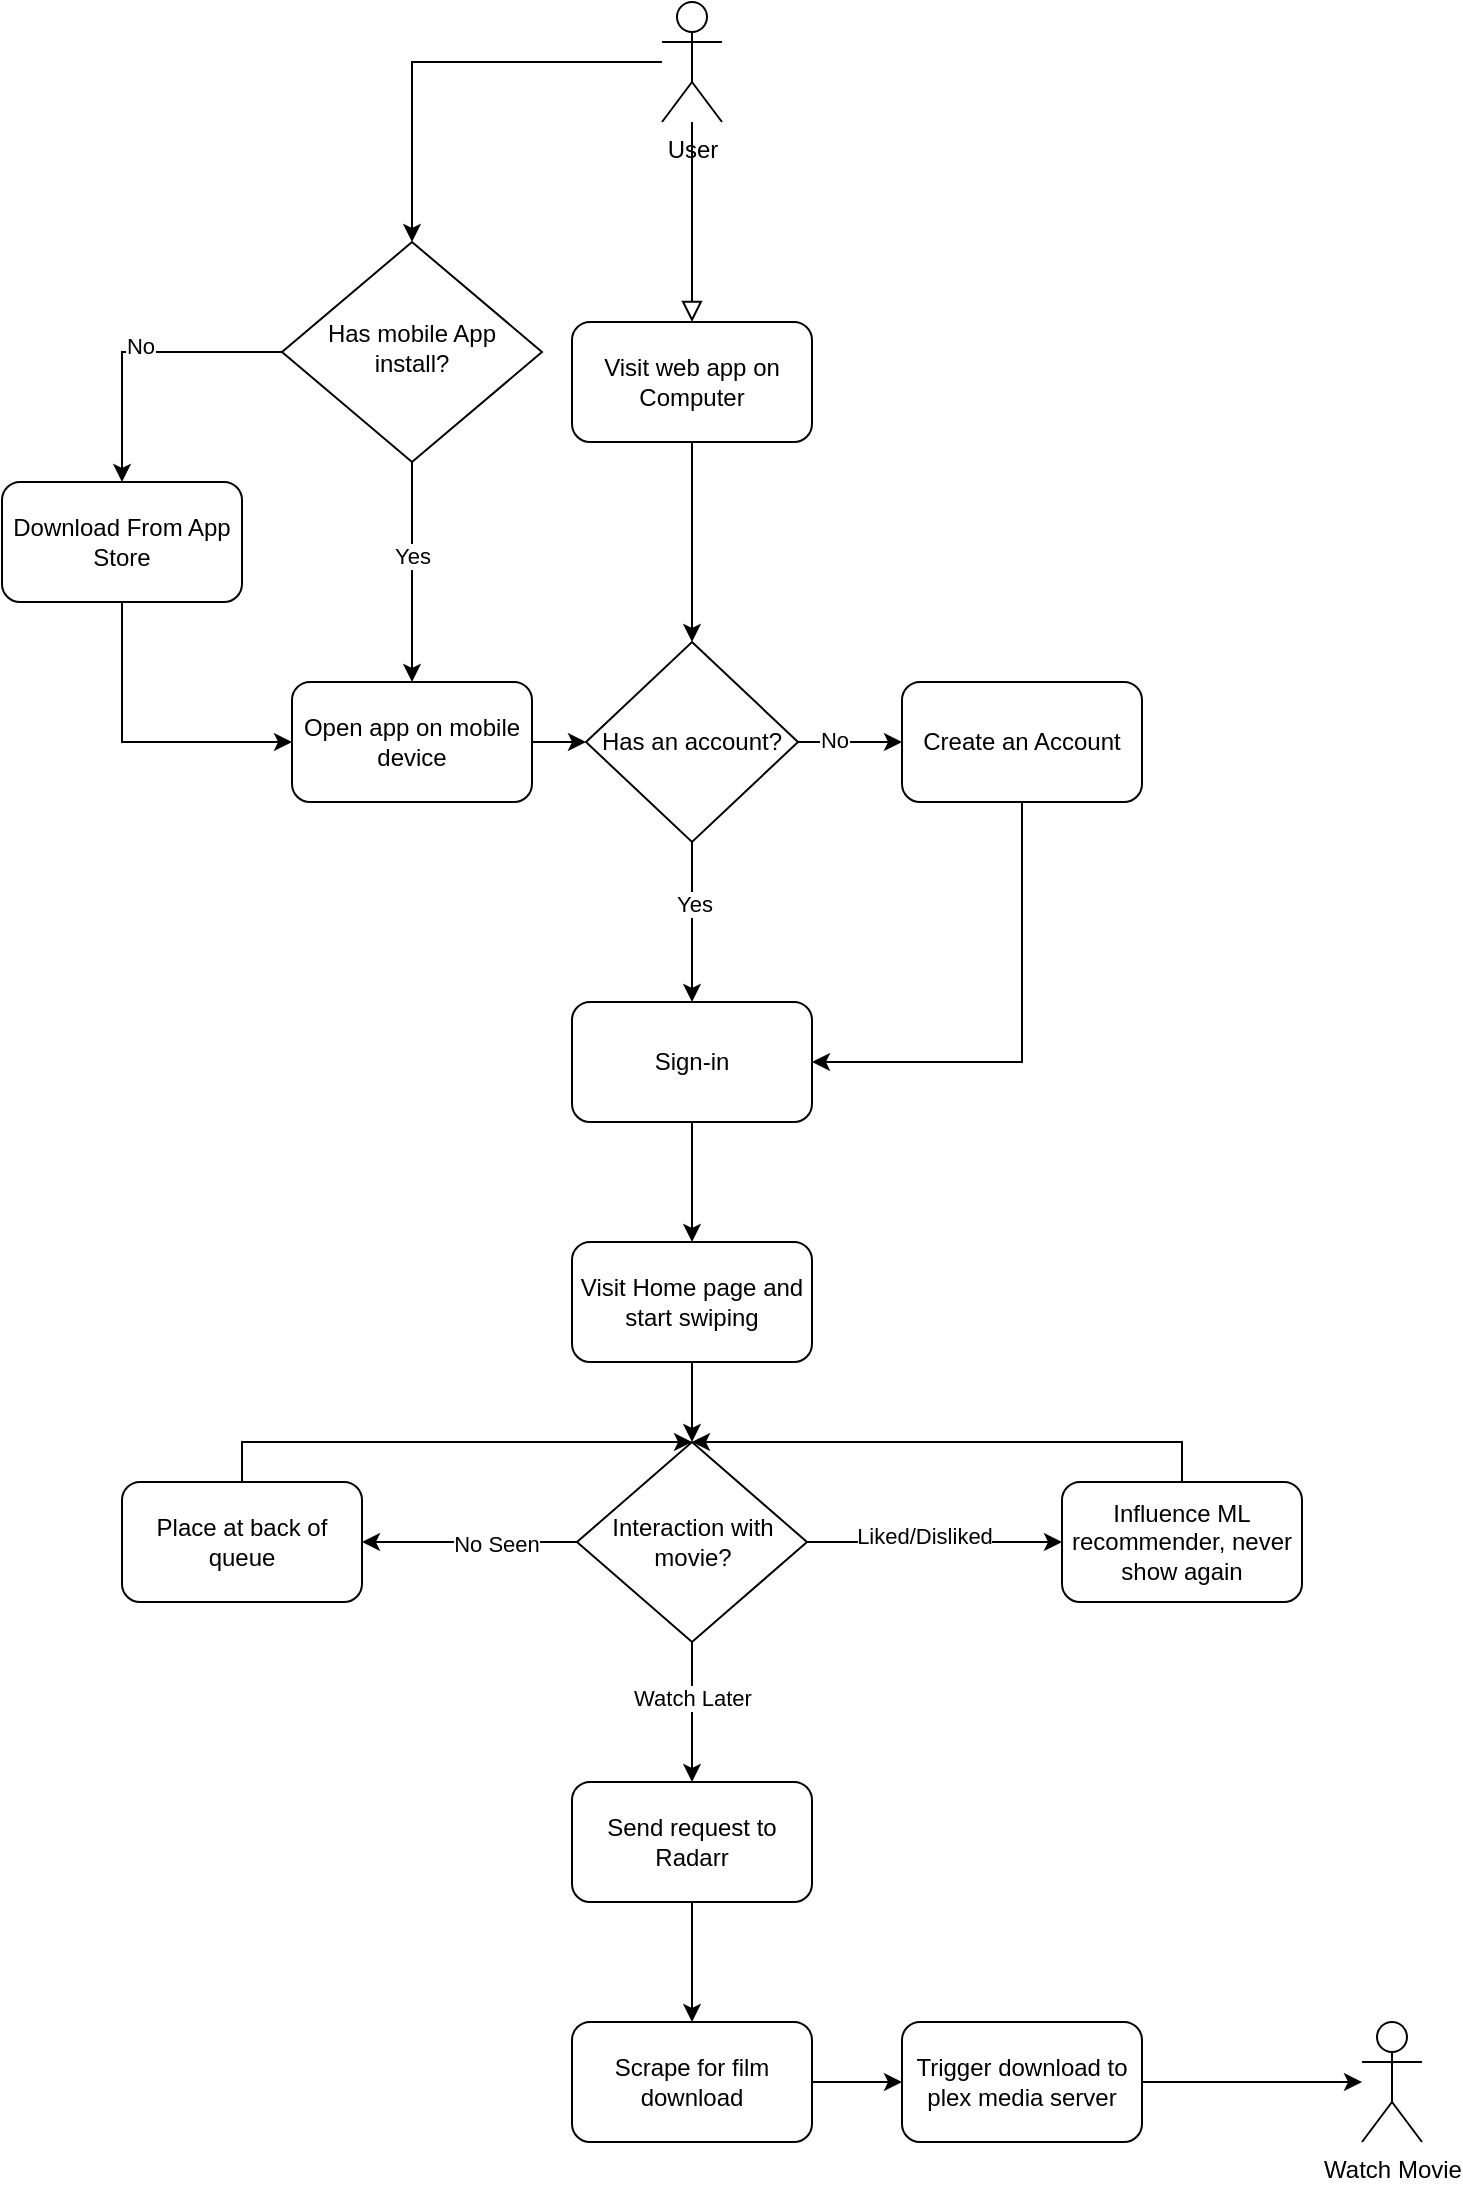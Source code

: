 <mxfile version="25.0.3">
  <diagram id="C5RBs43oDa-KdzZeNtuy" name="Page-1">
    <mxGraphModel dx="1434" dy="746" grid="1" gridSize="10" guides="1" tooltips="1" connect="1" arrows="1" fold="1" page="1" pageScale="1" pageWidth="827" pageHeight="1169" math="0" shadow="0">
      <root>
        <mxCell id="WIyWlLk6GJQsqaUBKTNV-0" />
        <mxCell id="WIyWlLk6GJQsqaUBKTNV-1" parent="WIyWlLk6GJQsqaUBKTNV-0" />
        <mxCell id="WIyWlLk6GJQsqaUBKTNV-2" value="" style="rounded=0;html=1;jettySize=auto;orthogonalLoop=1;fontSize=11;endArrow=block;endFill=0;endSize=8;strokeWidth=1;shadow=0;labelBackgroundColor=none;edgeStyle=orthogonalEdgeStyle;entryX=0.5;entryY=0;entryDx=0;entryDy=0;" parent="WIyWlLk6GJQsqaUBKTNV-1" source="8BrP3oqFFd7gMSfniL3S-0" target="8BrP3oqFFd7gMSfniL3S-1" edge="1">
          <mxGeometry relative="1" as="geometry">
            <mxPoint x="220" y="120" as="sourcePoint" />
            <mxPoint x="400" y="180" as="targetPoint" />
          </mxGeometry>
        </mxCell>
        <mxCell id="8BrP3oqFFd7gMSfniL3S-5" style="edgeStyle=orthogonalEdgeStyle;rounded=0;orthogonalLoop=1;jettySize=auto;html=1;entryX=0.5;entryY=0;entryDx=0;entryDy=0;" edge="1" parent="WIyWlLk6GJQsqaUBKTNV-1" source="WIyWlLk6GJQsqaUBKTNV-6" target="8BrP3oqFFd7gMSfniL3S-3">
          <mxGeometry relative="1" as="geometry" />
        </mxCell>
        <mxCell id="8BrP3oqFFd7gMSfniL3S-6" value="Yes" style="edgeLabel;html=1;align=center;verticalAlign=middle;resizable=0;points=[];" vertex="1" connectable="0" parent="8BrP3oqFFd7gMSfniL3S-5">
          <mxGeometry x="-0.145" relative="1" as="geometry">
            <mxPoint as="offset" />
          </mxGeometry>
        </mxCell>
        <mxCell id="8BrP3oqFFd7gMSfniL3S-8" style="edgeStyle=orthogonalEdgeStyle;rounded=0;orthogonalLoop=1;jettySize=auto;html=1;entryX=0.5;entryY=0;entryDx=0;entryDy=0;" edge="1" parent="WIyWlLk6GJQsqaUBKTNV-1" source="WIyWlLk6GJQsqaUBKTNV-6" target="8BrP3oqFFd7gMSfniL3S-7">
          <mxGeometry relative="1" as="geometry" />
        </mxCell>
        <mxCell id="8BrP3oqFFd7gMSfniL3S-9" value="No" style="edgeLabel;html=1;align=center;verticalAlign=middle;resizable=0;points=[];" vertex="1" connectable="0" parent="8BrP3oqFFd7gMSfniL3S-8">
          <mxGeometry x="-0.021" y="-3" relative="1" as="geometry">
            <mxPoint as="offset" />
          </mxGeometry>
        </mxCell>
        <mxCell id="WIyWlLk6GJQsqaUBKTNV-6" value="Has mobile App install?" style="rhombus;whiteSpace=wrap;html=1;shadow=0;fontFamily=Helvetica;fontSize=12;align=center;strokeWidth=1;spacing=6;spacingTop=-4;" parent="WIyWlLk6GJQsqaUBKTNV-1" vertex="1">
          <mxGeometry x="190" y="160" width="130" height="110" as="geometry" />
        </mxCell>
        <mxCell id="8BrP3oqFFd7gMSfniL3S-4" style="edgeStyle=orthogonalEdgeStyle;rounded=0;orthogonalLoop=1;jettySize=auto;html=1;" edge="1" parent="WIyWlLk6GJQsqaUBKTNV-1" source="8BrP3oqFFd7gMSfniL3S-0" target="WIyWlLk6GJQsqaUBKTNV-6">
          <mxGeometry relative="1" as="geometry" />
        </mxCell>
        <mxCell id="8BrP3oqFFd7gMSfniL3S-0" value="User" style="shape=umlActor;verticalLabelPosition=bottom;verticalAlign=top;html=1;outlineConnect=0;" vertex="1" parent="WIyWlLk6GJQsqaUBKTNV-1">
          <mxGeometry x="380" y="40" width="30" height="60" as="geometry" />
        </mxCell>
        <mxCell id="8BrP3oqFFd7gMSfniL3S-13" style="edgeStyle=orthogonalEdgeStyle;rounded=0;orthogonalLoop=1;jettySize=auto;html=1;entryX=0.5;entryY=0;entryDx=0;entryDy=0;" edge="1" parent="WIyWlLk6GJQsqaUBKTNV-1" source="8BrP3oqFFd7gMSfniL3S-1" target="8BrP3oqFFd7gMSfniL3S-11">
          <mxGeometry relative="1" as="geometry" />
        </mxCell>
        <mxCell id="8BrP3oqFFd7gMSfniL3S-1" value="Visit web app on Computer" style="rounded=1;whiteSpace=wrap;html=1;" vertex="1" parent="WIyWlLk6GJQsqaUBKTNV-1">
          <mxGeometry x="335" y="200" width="120" height="60" as="geometry" />
        </mxCell>
        <mxCell id="8BrP3oqFFd7gMSfniL3S-12" style="edgeStyle=orthogonalEdgeStyle;rounded=0;orthogonalLoop=1;jettySize=auto;html=1;entryX=0;entryY=0.5;entryDx=0;entryDy=0;" edge="1" parent="WIyWlLk6GJQsqaUBKTNV-1" source="8BrP3oqFFd7gMSfniL3S-3" target="8BrP3oqFFd7gMSfniL3S-11">
          <mxGeometry relative="1" as="geometry" />
        </mxCell>
        <mxCell id="8BrP3oqFFd7gMSfniL3S-3" value="Open app on mobile device" style="rounded=1;whiteSpace=wrap;html=1;" vertex="1" parent="WIyWlLk6GJQsqaUBKTNV-1">
          <mxGeometry x="195" y="380" width="120" height="60" as="geometry" />
        </mxCell>
        <mxCell id="8BrP3oqFFd7gMSfniL3S-10" style="edgeStyle=orthogonalEdgeStyle;rounded=0;orthogonalLoop=1;jettySize=auto;html=1;entryX=0;entryY=0.5;entryDx=0;entryDy=0;exitX=0.5;exitY=1;exitDx=0;exitDy=0;" edge="1" parent="WIyWlLk6GJQsqaUBKTNV-1" source="8BrP3oqFFd7gMSfniL3S-7" target="8BrP3oqFFd7gMSfniL3S-3">
          <mxGeometry relative="1" as="geometry" />
        </mxCell>
        <mxCell id="8BrP3oqFFd7gMSfniL3S-7" value="Download From App Store" style="rounded=1;whiteSpace=wrap;html=1;" vertex="1" parent="WIyWlLk6GJQsqaUBKTNV-1">
          <mxGeometry x="50" y="280" width="120" height="60" as="geometry" />
        </mxCell>
        <mxCell id="8BrP3oqFFd7gMSfniL3S-15" style="edgeStyle=orthogonalEdgeStyle;rounded=0;orthogonalLoop=1;jettySize=auto;html=1;entryX=0.5;entryY=0;entryDx=0;entryDy=0;" edge="1" parent="WIyWlLk6GJQsqaUBKTNV-1" source="8BrP3oqFFd7gMSfniL3S-11" target="8BrP3oqFFd7gMSfniL3S-14">
          <mxGeometry relative="1" as="geometry" />
        </mxCell>
        <mxCell id="8BrP3oqFFd7gMSfniL3S-16" value="Yes" style="edgeLabel;html=1;align=center;verticalAlign=middle;resizable=0;points=[];" vertex="1" connectable="0" parent="8BrP3oqFFd7gMSfniL3S-15">
          <mxGeometry x="-0.225" y="1" relative="1" as="geometry">
            <mxPoint as="offset" />
          </mxGeometry>
        </mxCell>
        <mxCell id="8BrP3oqFFd7gMSfniL3S-18" style="edgeStyle=orthogonalEdgeStyle;rounded=0;orthogonalLoop=1;jettySize=auto;html=1;entryX=0;entryY=0.5;entryDx=0;entryDy=0;" edge="1" parent="WIyWlLk6GJQsqaUBKTNV-1" source="8BrP3oqFFd7gMSfniL3S-11" target="8BrP3oqFFd7gMSfniL3S-17">
          <mxGeometry relative="1" as="geometry" />
        </mxCell>
        <mxCell id="8BrP3oqFFd7gMSfniL3S-19" value="No" style="edgeLabel;html=1;align=center;verticalAlign=middle;resizable=0;points=[];" vertex="1" connectable="0" parent="8BrP3oqFFd7gMSfniL3S-18">
          <mxGeometry x="-0.308" y="1" relative="1" as="geometry">
            <mxPoint as="offset" />
          </mxGeometry>
        </mxCell>
        <mxCell id="8BrP3oqFFd7gMSfniL3S-11" value="Has an account?" style="rhombus;whiteSpace=wrap;html=1;" vertex="1" parent="WIyWlLk6GJQsqaUBKTNV-1">
          <mxGeometry x="342" y="360" width="106" height="100" as="geometry" />
        </mxCell>
        <mxCell id="8BrP3oqFFd7gMSfniL3S-22" style="edgeStyle=orthogonalEdgeStyle;rounded=0;orthogonalLoop=1;jettySize=auto;html=1;" edge="1" parent="WIyWlLk6GJQsqaUBKTNV-1" source="8BrP3oqFFd7gMSfniL3S-14" target="8BrP3oqFFd7gMSfniL3S-21">
          <mxGeometry relative="1" as="geometry" />
        </mxCell>
        <mxCell id="8BrP3oqFFd7gMSfniL3S-14" value="Sign-in" style="rounded=1;whiteSpace=wrap;html=1;" vertex="1" parent="WIyWlLk6GJQsqaUBKTNV-1">
          <mxGeometry x="335" y="540" width="120" height="60" as="geometry" />
        </mxCell>
        <mxCell id="8BrP3oqFFd7gMSfniL3S-20" style="edgeStyle=orthogonalEdgeStyle;rounded=0;orthogonalLoop=1;jettySize=auto;html=1;entryX=1;entryY=0.5;entryDx=0;entryDy=0;exitX=0.5;exitY=1;exitDx=0;exitDy=0;" edge="1" parent="WIyWlLk6GJQsqaUBKTNV-1" source="8BrP3oqFFd7gMSfniL3S-17" target="8BrP3oqFFd7gMSfniL3S-14">
          <mxGeometry relative="1" as="geometry" />
        </mxCell>
        <mxCell id="8BrP3oqFFd7gMSfniL3S-17" value="Create an Account" style="rounded=1;whiteSpace=wrap;html=1;" vertex="1" parent="WIyWlLk6GJQsqaUBKTNV-1">
          <mxGeometry x="500" y="380" width="120" height="60" as="geometry" />
        </mxCell>
        <mxCell id="8BrP3oqFFd7gMSfniL3S-24" style="edgeStyle=orthogonalEdgeStyle;rounded=0;orthogonalLoop=1;jettySize=auto;html=1;" edge="1" parent="WIyWlLk6GJQsqaUBKTNV-1" source="8BrP3oqFFd7gMSfniL3S-21" target="8BrP3oqFFd7gMSfniL3S-23">
          <mxGeometry relative="1" as="geometry" />
        </mxCell>
        <mxCell id="8BrP3oqFFd7gMSfniL3S-21" value="Visit Home page and start swiping" style="rounded=1;whiteSpace=wrap;html=1;" vertex="1" parent="WIyWlLk6GJQsqaUBKTNV-1">
          <mxGeometry x="335" y="660" width="120" height="60" as="geometry" />
        </mxCell>
        <mxCell id="8BrP3oqFFd7gMSfniL3S-26" style="edgeStyle=orthogonalEdgeStyle;rounded=0;orthogonalLoop=1;jettySize=auto;html=1;" edge="1" parent="WIyWlLk6GJQsqaUBKTNV-1" source="8BrP3oqFFd7gMSfniL3S-23" target="8BrP3oqFFd7gMSfniL3S-25">
          <mxGeometry relative="1" as="geometry" />
        </mxCell>
        <mxCell id="8BrP3oqFFd7gMSfniL3S-27" value="Liked/Disliked" style="edgeLabel;html=1;align=center;verticalAlign=middle;resizable=0;points=[];" vertex="1" connectable="0" parent="8BrP3oqFFd7gMSfniL3S-26">
          <mxGeometry x="-0.108" y="3" relative="1" as="geometry">
            <mxPoint x="1" as="offset" />
          </mxGeometry>
        </mxCell>
        <mxCell id="8BrP3oqFFd7gMSfniL3S-28" style="edgeStyle=orthogonalEdgeStyle;rounded=0;orthogonalLoop=1;jettySize=auto;html=1;entryX=1;entryY=0.5;entryDx=0;entryDy=0;" edge="1" parent="WIyWlLk6GJQsqaUBKTNV-1" source="8BrP3oqFFd7gMSfniL3S-23" target="8BrP3oqFFd7gMSfniL3S-29">
          <mxGeometry relative="1" as="geometry">
            <mxPoint x="230" y="810" as="targetPoint" />
          </mxGeometry>
        </mxCell>
        <mxCell id="8BrP3oqFFd7gMSfniL3S-30" value="No Seen" style="edgeLabel;html=1;align=center;verticalAlign=middle;resizable=0;points=[];" vertex="1" connectable="0" parent="8BrP3oqFFd7gMSfniL3S-28">
          <mxGeometry x="-0.228" y="1" relative="1" as="geometry">
            <mxPoint x="1" as="offset" />
          </mxGeometry>
        </mxCell>
        <mxCell id="8BrP3oqFFd7gMSfniL3S-33" style="edgeStyle=orthogonalEdgeStyle;rounded=0;orthogonalLoop=1;jettySize=auto;html=1;entryX=0.5;entryY=0;entryDx=0;entryDy=0;" edge="1" parent="WIyWlLk6GJQsqaUBKTNV-1" source="8BrP3oqFFd7gMSfniL3S-23" target="8BrP3oqFFd7gMSfniL3S-34">
          <mxGeometry relative="1" as="geometry">
            <mxPoint x="395" y="920" as="targetPoint" />
          </mxGeometry>
        </mxCell>
        <mxCell id="8BrP3oqFFd7gMSfniL3S-35" value="Watch Later" style="edgeLabel;html=1;align=center;verticalAlign=middle;resizable=0;points=[];" vertex="1" connectable="0" parent="8BrP3oqFFd7gMSfniL3S-33">
          <mxGeometry x="-0.2" relative="1" as="geometry">
            <mxPoint as="offset" />
          </mxGeometry>
        </mxCell>
        <mxCell id="8BrP3oqFFd7gMSfniL3S-23" value="Interaction with movie?" style="rhombus;whiteSpace=wrap;html=1;" vertex="1" parent="WIyWlLk6GJQsqaUBKTNV-1">
          <mxGeometry x="337.5" y="760" width="115" height="100" as="geometry" />
        </mxCell>
        <mxCell id="8BrP3oqFFd7gMSfniL3S-25" value="Influence ML recommender, never show again" style="rounded=1;whiteSpace=wrap;html=1;" vertex="1" parent="WIyWlLk6GJQsqaUBKTNV-1">
          <mxGeometry x="580" y="780" width="120" height="60" as="geometry" />
        </mxCell>
        <mxCell id="8BrP3oqFFd7gMSfniL3S-31" style="edgeStyle=orthogonalEdgeStyle;rounded=0;orthogonalLoop=1;jettySize=auto;html=1;entryX=0.5;entryY=0;entryDx=0;entryDy=0;exitX=0.5;exitY=0;exitDx=0;exitDy=0;" edge="1" parent="WIyWlLk6GJQsqaUBKTNV-1" source="8BrP3oqFFd7gMSfniL3S-29" target="8BrP3oqFFd7gMSfniL3S-23">
          <mxGeometry relative="1" as="geometry">
            <Array as="points">
              <mxPoint x="170" y="760" />
            </Array>
          </mxGeometry>
        </mxCell>
        <mxCell id="8BrP3oqFFd7gMSfniL3S-29" value="Place at back of queue" style="rounded=1;whiteSpace=wrap;html=1;" vertex="1" parent="WIyWlLk6GJQsqaUBKTNV-1">
          <mxGeometry x="110" y="780" width="120" height="60" as="geometry" />
        </mxCell>
        <mxCell id="8BrP3oqFFd7gMSfniL3S-32" style="edgeStyle=orthogonalEdgeStyle;rounded=0;orthogonalLoop=1;jettySize=auto;html=1;exitX=0.5;exitY=0;exitDx=0;exitDy=0;entryX=0.5;entryY=0;entryDx=0;entryDy=0;" edge="1" parent="WIyWlLk6GJQsqaUBKTNV-1" source="8BrP3oqFFd7gMSfniL3S-25" target="8BrP3oqFFd7gMSfniL3S-23">
          <mxGeometry relative="1" as="geometry">
            <mxPoint x="395" y="740" as="targetPoint" />
          </mxGeometry>
        </mxCell>
        <mxCell id="8BrP3oqFFd7gMSfniL3S-36" style="edgeStyle=orthogonalEdgeStyle;rounded=0;orthogonalLoop=1;jettySize=auto;html=1;" edge="1" parent="WIyWlLk6GJQsqaUBKTNV-1" source="8BrP3oqFFd7gMSfniL3S-34">
          <mxGeometry relative="1" as="geometry">
            <mxPoint x="395" y="1050" as="targetPoint" />
          </mxGeometry>
        </mxCell>
        <mxCell id="8BrP3oqFFd7gMSfniL3S-34" value="Send request to Radarr" style="rounded=1;whiteSpace=wrap;html=1;" vertex="1" parent="WIyWlLk6GJQsqaUBKTNV-1">
          <mxGeometry x="335" y="930" width="120" height="60" as="geometry" />
        </mxCell>
        <mxCell id="8BrP3oqFFd7gMSfniL3S-39" style="edgeStyle=orthogonalEdgeStyle;rounded=0;orthogonalLoop=1;jettySize=auto;html=1;" edge="1" parent="WIyWlLk6GJQsqaUBKTNV-1" source="8BrP3oqFFd7gMSfniL3S-37" target="8BrP3oqFFd7gMSfniL3S-38">
          <mxGeometry relative="1" as="geometry" />
        </mxCell>
        <mxCell id="8BrP3oqFFd7gMSfniL3S-37" value="Scrape for film download" style="rounded=1;whiteSpace=wrap;html=1;" vertex="1" parent="WIyWlLk6GJQsqaUBKTNV-1">
          <mxGeometry x="335" y="1050" width="120" height="60" as="geometry" />
        </mxCell>
        <mxCell id="8BrP3oqFFd7gMSfniL3S-41" style="edgeStyle=orthogonalEdgeStyle;rounded=0;orthogonalLoop=1;jettySize=auto;html=1;" edge="1" parent="WIyWlLk6GJQsqaUBKTNV-1" source="8BrP3oqFFd7gMSfniL3S-38" target="8BrP3oqFFd7gMSfniL3S-40">
          <mxGeometry relative="1" as="geometry" />
        </mxCell>
        <mxCell id="8BrP3oqFFd7gMSfniL3S-38" value="Trigger download to plex media server" style="rounded=1;whiteSpace=wrap;html=1;" vertex="1" parent="WIyWlLk6GJQsqaUBKTNV-1">
          <mxGeometry x="500" y="1050" width="120" height="60" as="geometry" />
        </mxCell>
        <mxCell id="8BrP3oqFFd7gMSfniL3S-40" value="Watch Movie" style="shape=umlActor;verticalLabelPosition=bottom;verticalAlign=top;html=1;outlineConnect=0;" vertex="1" parent="WIyWlLk6GJQsqaUBKTNV-1">
          <mxGeometry x="730" y="1050" width="30" height="60" as="geometry" />
        </mxCell>
      </root>
    </mxGraphModel>
  </diagram>
</mxfile>
